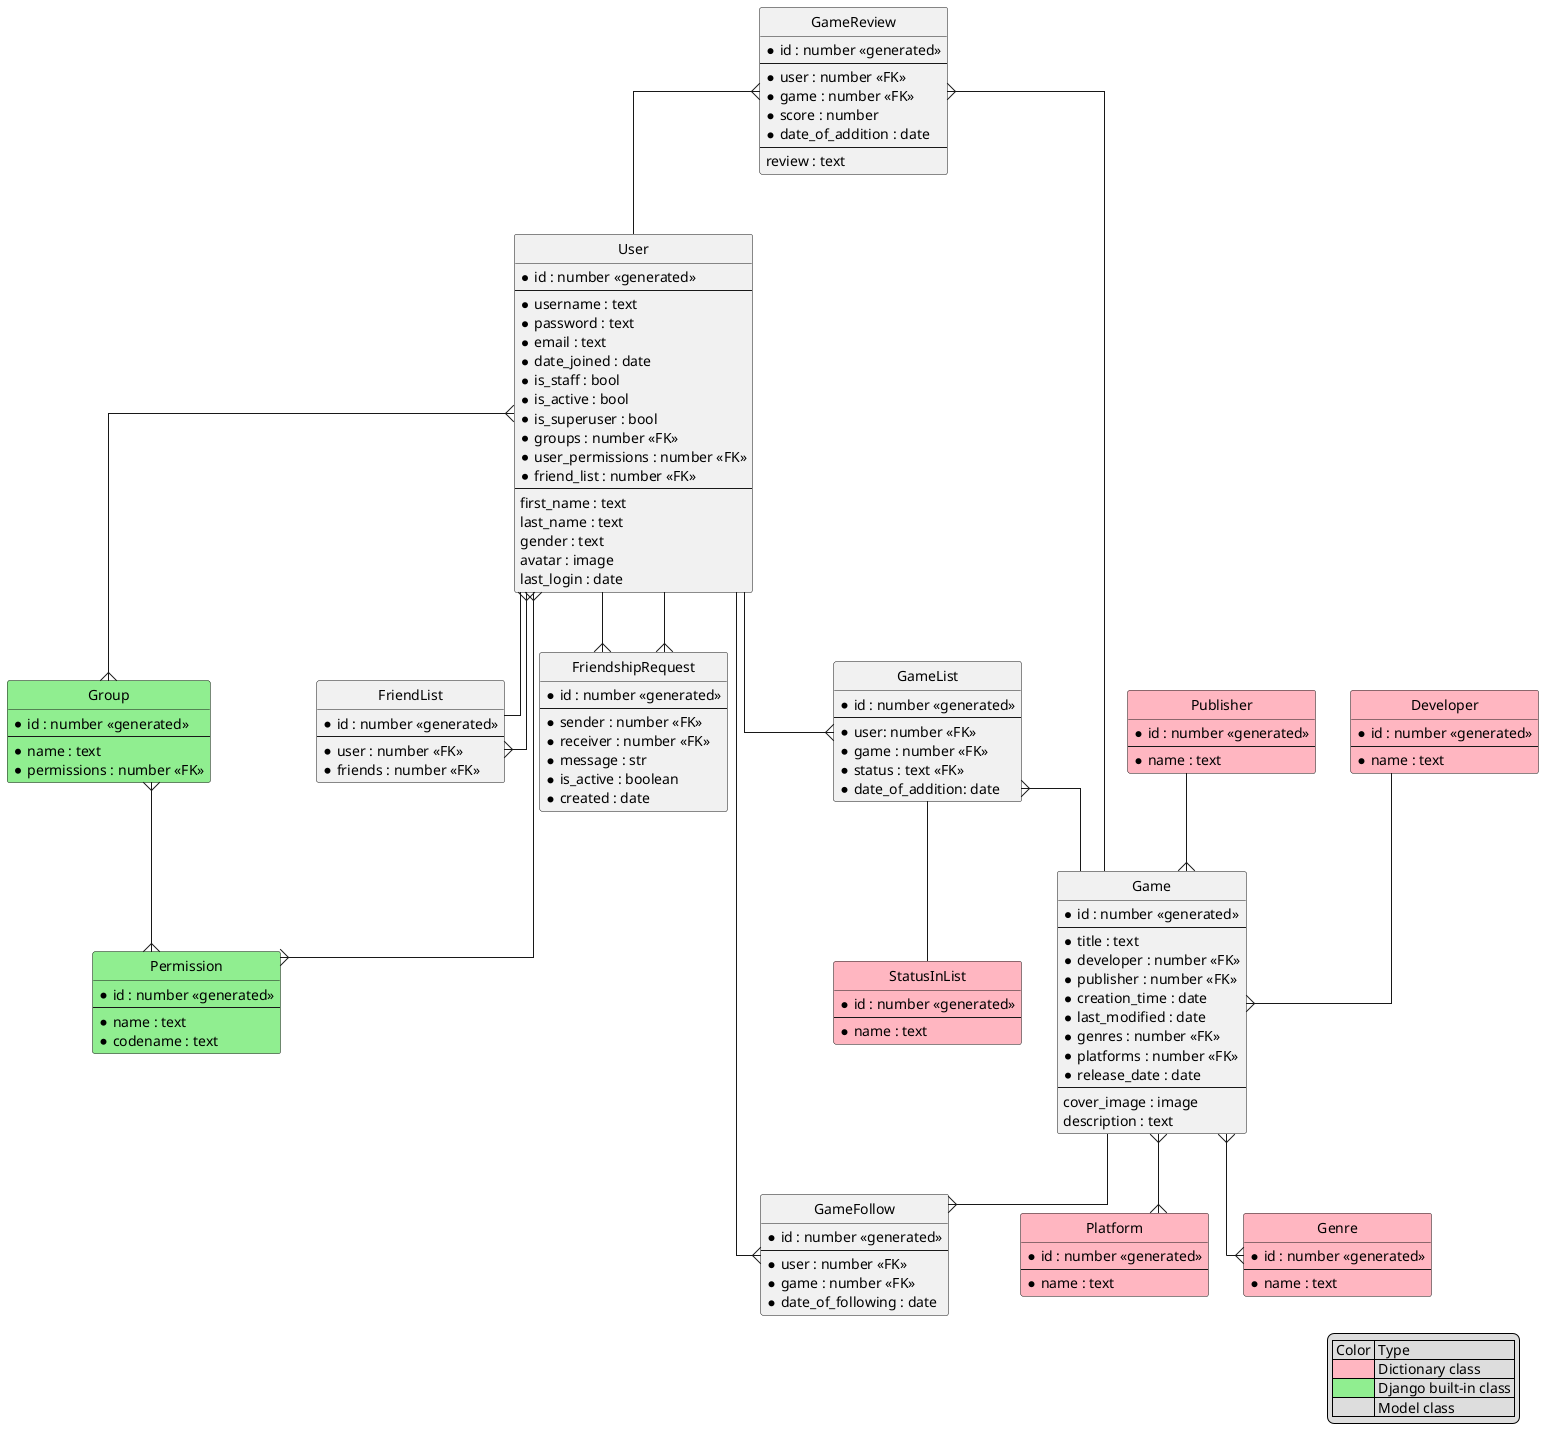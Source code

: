 @startuml entity_driagram

' hide the spot
hide circle

' avoid problems with angled crows feet
skinparam linetype ortho

!define DICTIONARY_COLOR LightPink
!define DJANGO_COLOR LightGreen

legend right
    | Color | Type |
    | <#DICTIONARY_COLOR> | Dictionary class |
    | <#DJANGO_COLOR> | Django built-in class |
    | | Model class |
endlegend

entity User {
    * id : number <<generated>>
    --
    * username : text
    * password : text
    * email : text
    * date_joined : date
    * is_staff : bool
    * is_active : bool
    * is_superuser : bool
    * groups : number <<FK>>
    * user_permissions : number <<FK>>
    * friend_list : number <<FK>>
    --
    first_name : text
    last_name : text
    gender : text
    avatar : image
    last_login : date
}

entity Group #DJANGO_COLOR {
    * id : number <<generated>>
    --
    * name : text
    * permissions : number <<FK>>
}

entity Permission #DJANGO_COLOR {
    * id : number <<generated>>
    --
    * name : text
    * codename : text
}

entity FriendList {
    * id : number <<generated>>
    --
    * user : number <<FK>>
    * friends : number <<FK>>
}

entity FriendshipRequest {
    * id : number <<generated>>
    --
    * sender : number <<FK>>
    * receiver : number <<FK>>
    * message : str
    * is_active : boolean
    * created : date
}

entity GameFollow {
    * id : number <<generated>>
    --
    * user : number <<FK>>
    * game : number <<FK>>
    * date_of_following : date
}

entity StatusInList #DICTIONARY_COLOR {
    * id : number <<generated>>
    --
    * name : text
}

entity GameList {
    * id : number <<generated>>
    --
    * user: number <<FK>>
    * game : number <<FK>>
    * status : text <<FK>>
    * date_of_addition: date
}

entity GameReview {
    * id : number <<generated>>
    --
    * user : number <<FK>>
    * game : number <<FK>>
    * score : number
    * date_of_addition : date
    --
    review : text
}

entity Publisher #DICTIONARY_COLOR {
    * id : number <<generated>>
    --
    * name : text
}

entity Game {
    * id : number <<generated>>
    --
    * title : text
    * developer : number <<FK>>
    * publisher : number <<FK>>
    * creation_time : date
    * last_modified : date
    * genres : number <<FK>>
    * platforms : number <<FK>>
    * release_date : date
    --
    cover_image : image
    description : text
}

entity Developer #DICTIONARY_COLOR {
    * id : number <<generated>>
    --
    * name : text
}

entity Platform #DICTIONARY_COLOR {
    * id : number <<generated>>
    --
    * name : text
}

entity Genre #DICTIONARY_COLOR {
    * id : number <<generated>>
    --
    * name : text
}

User }--{ Permission
User }--{ Group
Group }--{ Permission
User -- FriendList
FriendList }--{ User
User --{ FriendshipRequest
User --{ FriendshipRequest
User --{ GameFollow
User --{ GameList
Game --{ GameFollow
GameList }-- Game
Developer --{ Game
Publisher --{ Game
Game }--{ Platform
Game }--{ Genre
GameList -- StatusInList
GameReview }-- User
GameReview }-- Game

@enduml

